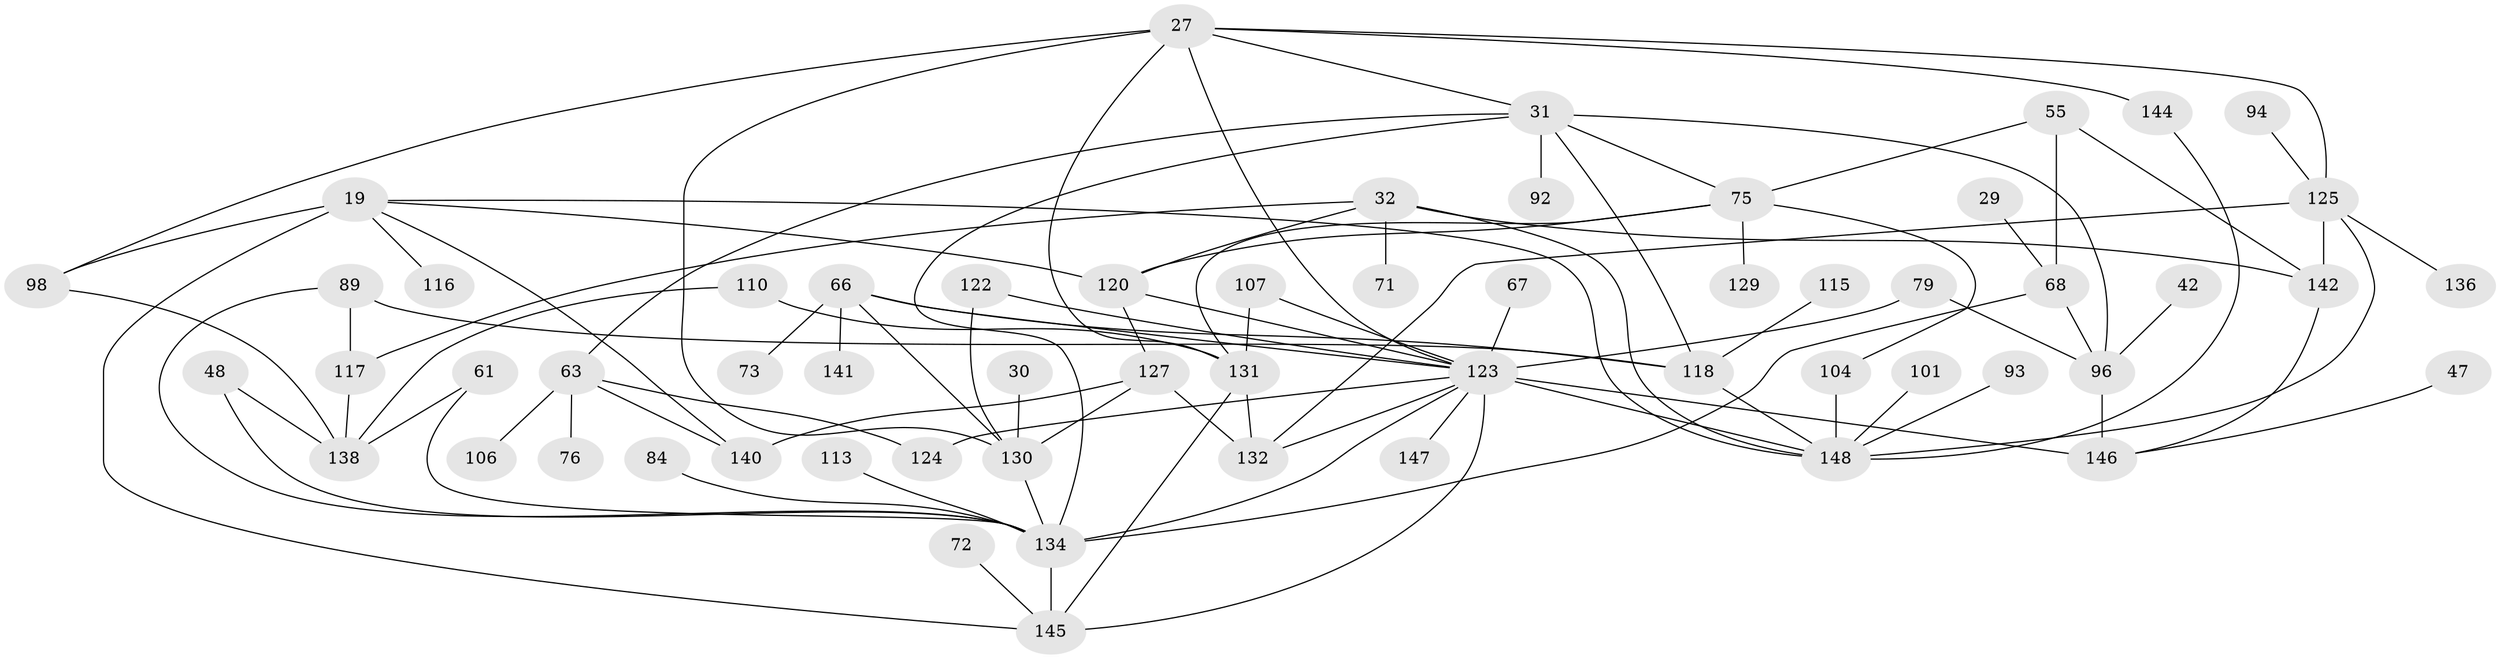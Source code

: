 // original degree distribution, {9: 0.006756756756756757, 10: 0.006756756756756757, 6: 0.04054054054054054, 4: 0.14189189189189189, 3: 0.1891891891891892, 5: 0.07432432432432433, 2: 0.3108108108108108, 8: 0.013513513513513514, 1: 0.20945945945945946, 7: 0.006756756756756757}
// Generated by graph-tools (version 1.1) at 2025/45/03/04/25 21:45:07]
// undirected, 59 vertices, 96 edges
graph export_dot {
graph [start="1"]
  node [color=gray90,style=filled];
  19;
  27 [super="+6"];
  29;
  30;
  31 [super="+7"];
  32;
  42;
  47;
  48;
  55 [super="+45"];
  61;
  63 [super="+49"];
  66 [super="+35+40"];
  67;
  68 [super="+14"];
  71;
  72;
  73;
  75 [super="+64"];
  76 [super="+52"];
  79 [super="+56"];
  84;
  89 [super="+87"];
  92 [super="+86"];
  93 [super="+91"];
  94;
  96 [super="+33+62"];
  98 [super="+9"];
  101;
  104;
  106;
  107;
  110;
  113;
  115;
  116 [super="+38"];
  117 [super="+34"];
  118 [super="+46+109"];
  120 [super="+97+108"];
  122;
  123 [super="+4+1+2"];
  124 [super="+105"];
  125 [super="+78"];
  127 [super="+82"];
  129;
  130 [super="+37+58+95+51+114+77+24"];
  131 [super="+53+70+111"];
  132 [super="+99"];
  134 [super="+133+121+128+112"];
  136;
  138 [super="+18"];
  140 [super="+21"];
  141;
  142 [super="+139"];
  144 [super="+74+126"];
  145 [super="+26+44"];
  146 [super="+36+102+135"];
  147;
  148 [super="+88+137+85+43+143"];
  19 -- 98 [weight=2];
  19 -- 145 [weight=2];
  19 -- 120;
  19 -- 140;
  19 -- 116;
  19 -- 148;
  27 -- 31 [weight=2];
  27 -- 125 [weight=2];
  27 -- 98 [weight=2];
  27 -- 123;
  27 -- 130 [weight=3];
  27 -- 144;
  27 -- 131;
  29 -- 68;
  30 -- 130;
  31 -- 63;
  31 -- 118;
  31 -- 75 [weight=2];
  31 -- 96;
  31 -- 92;
  31 -- 134;
  32 -- 71;
  32 -- 142;
  32 -- 117 [weight=2];
  32 -- 148;
  32 -- 120;
  42 -- 96;
  47 -- 146;
  48 -- 138;
  48 -- 134;
  55 -- 68 [weight=2];
  55 -- 75;
  55 -- 142;
  61 -- 138;
  61 -- 134;
  63 -- 124;
  63 -- 140 [weight=2];
  63 -- 106;
  63 -- 76;
  66 -- 123 [weight=2];
  66 -- 73;
  66 -- 141;
  66 -- 118;
  66 -- 130;
  67 -- 123;
  68 -- 96 [weight=2];
  68 -- 134 [weight=2];
  72 -- 145;
  75 -- 104;
  75 -- 129;
  75 -- 120;
  75 -- 131 [weight=2];
  79 -- 96;
  79 -- 123;
  84 -- 134;
  89 -- 117 [weight=2];
  89 -- 118 [weight=2];
  89 -- 134;
  93 -- 148;
  94 -- 125;
  96 -- 146 [weight=2];
  98 -- 138;
  101 -- 148;
  104 -- 148;
  107 -- 123;
  107 -- 131;
  110 -- 138;
  110 -- 131;
  113 -- 134;
  115 -- 118;
  117 -- 138 [weight=2];
  118 -- 148;
  120 -- 123;
  120 -- 127;
  122 -- 123;
  122 -- 130;
  123 -- 147;
  123 -- 145;
  123 -- 146 [weight=2];
  123 -- 148 [weight=4];
  123 -- 132;
  123 -- 124;
  123 -- 134 [weight=2];
  125 -- 148;
  125 -- 136;
  125 -- 132;
  125 -- 142;
  127 -- 140 [weight=2];
  127 -- 130;
  127 -- 132;
  130 -- 134;
  131 -- 145 [weight=2];
  131 -- 132;
  134 -- 145 [weight=2];
  142 -- 146;
  144 -- 148;
}
